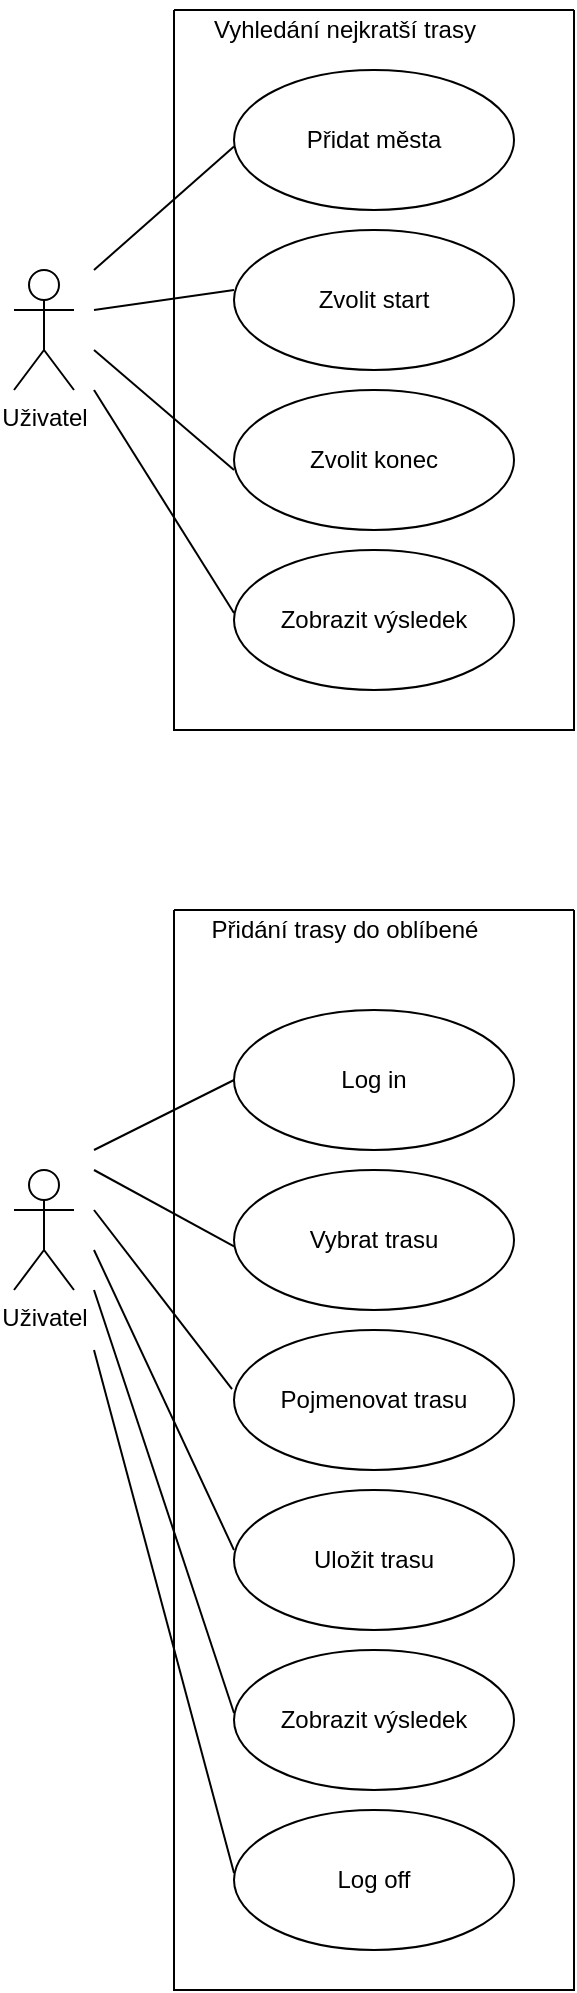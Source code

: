 <mxfile version="20.6.0" type="github">
  <diagram id="yqqX98Np4aD_qBFHjlHB" name="Stránka-1">
    <mxGraphModel dx="791" dy="378" grid="1" gridSize="10" guides="1" tooltips="1" connect="1" arrows="1" fold="1" page="1" pageScale="1" pageWidth="827" pageHeight="1169" math="0" shadow="0">
      <root>
        <mxCell id="0" />
        <mxCell id="1" parent="0" />
        <mxCell id="sryESrAk-QUB-Bo82VV7-1" value="" style="swimlane;startSize=0;" vertex="1" parent="1">
          <mxGeometry x="360" y="70" width="200" height="360" as="geometry" />
        </mxCell>
        <mxCell id="sryESrAk-QUB-Bo82VV7-2" value="Přidat města" style="ellipse;whiteSpace=wrap;html=1;" vertex="1" parent="sryESrAk-QUB-Bo82VV7-1">
          <mxGeometry x="30" y="30" width="140" height="70" as="geometry" />
        </mxCell>
        <mxCell id="sryESrAk-QUB-Bo82VV7-3" value="Zvolit start" style="ellipse;whiteSpace=wrap;html=1;" vertex="1" parent="sryESrAk-QUB-Bo82VV7-1">
          <mxGeometry x="30" y="110" width="140" height="70" as="geometry" />
        </mxCell>
        <mxCell id="sryESrAk-QUB-Bo82VV7-4" value="Zvolit konec" style="ellipse;whiteSpace=wrap;html=1;" vertex="1" parent="sryESrAk-QUB-Bo82VV7-1">
          <mxGeometry x="30" y="190" width="140" height="70" as="geometry" />
        </mxCell>
        <mxCell id="sryESrAk-QUB-Bo82VV7-5" value="Zobrazit výsledek" style="ellipse;whiteSpace=wrap;html=1;" vertex="1" parent="sryESrAk-QUB-Bo82VV7-1">
          <mxGeometry x="30" y="270" width="140" height="70" as="geometry" />
        </mxCell>
        <mxCell id="sryESrAk-QUB-Bo82VV7-7" value="Vyhledání nejkratší trasy" style="text;html=1;align=center;verticalAlign=middle;resizable=0;points=[];autosize=1;strokeColor=none;fillColor=none;" vertex="1" parent="sryESrAk-QUB-Bo82VV7-1">
          <mxGeometry x="10" y="-5" width="150" height="30" as="geometry" />
        </mxCell>
        <mxCell id="sryESrAk-QUB-Bo82VV7-9" value="" style="endArrow=none;html=1;rounded=0;entryX=0;entryY=0.546;entryDx=0;entryDy=0;entryPerimeter=0;" edge="1" parent="sryESrAk-QUB-Bo82VV7-1">
          <mxGeometry width="50" height="50" relative="1" as="geometry">
            <mxPoint x="-40" y="150" as="sourcePoint" />
            <mxPoint x="30" y="140.0" as="targetPoint" />
          </mxGeometry>
        </mxCell>
        <mxCell id="sryESrAk-QUB-Bo82VV7-10" value="" style="endArrow=none;html=1;rounded=0;entryX=0;entryY=0.546;entryDx=0;entryDy=0;entryPerimeter=0;" edge="1" parent="sryESrAk-QUB-Bo82VV7-1">
          <mxGeometry width="50" height="50" relative="1" as="geometry">
            <mxPoint x="-40" y="170" as="sourcePoint" />
            <mxPoint x="30" y="230" as="targetPoint" />
          </mxGeometry>
        </mxCell>
        <mxCell id="sryESrAk-QUB-Bo82VV7-6" value="Uživatel" style="shape=umlActor;verticalLabelPosition=bottom;verticalAlign=top;html=1;" vertex="1" parent="1">
          <mxGeometry x="280" y="200" width="30" height="60" as="geometry" />
        </mxCell>
        <mxCell id="sryESrAk-QUB-Bo82VV7-8" value="" style="endArrow=none;html=1;rounded=0;entryX=0;entryY=0.546;entryDx=0;entryDy=0;entryPerimeter=0;" edge="1" parent="1" target="sryESrAk-QUB-Bo82VV7-2">
          <mxGeometry width="50" height="50" relative="1" as="geometry">
            <mxPoint x="320" y="200" as="sourcePoint" />
            <mxPoint x="370" y="230" as="targetPoint" />
          </mxGeometry>
        </mxCell>
        <mxCell id="sryESrAk-QUB-Bo82VV7-11" value="" style="endArrow=none;html=1;rounded=0;entryX=0;entryY=0.45;entryDx=0;entryDy=0;entryPerimeter=0;" edge="1" parent="1" target="sryESrAk-QUB-Bo82VV7-5">
          <mxGeometry width="50" height="50" relative="1" as="geometry">
            <mxPoint x="320" y="260" as="sourcePoint" />
            <mxPoint x="370" y="280" as="targetPoint" />
          </mxGeometry>
        </mxCell>
        <mxCell id="sryESrAk-QUB-Bo82VV7-12" value="" style="swimlane;startSize=0;" vertex="1" parent="1">
          <mxGeometry x="360" y="520" width="200" height="540" as="geometry" />
        </mxCell>
        <mxCell id="sryESrAk-QUB-Bo82VV7-13" value="Vybrat trasu" style="ellipse;whiteSpace=wrap;html=1;" vertex="1" parent="sryESrAk-QUB-Bo82VV7-12">
          <mxGeometry x="30" y="130" width="140" height="70" as="geometry" />
        </mxCell>
        <mxCell id="sryESrAk-QUB-Bo82VV7-14" value="Pojmenovat trasu" style="ellipse;whiteSpace=wrap;html=1;" vertex="1" parent="sryESrAk-QUB-Bo82VV7-12">
          <mxGeometry x="30" y="210" width="140" height="70" as="geometry" />
        </mxCell>
        <mxCell id="sryESrAk-QUB-Bo82VV7-15" value="Uložit trasu" style="ellipse;whiteSpace=wrap;html=1;" vertex="1" parent="sryESrAk-QUB-Bo82VV7-12">
          <mxGeometry x="30" y="290" width="140" height="70" as="geometry" />
        </mxCell>
        <mxCell id="sryESrAk-QUB-Bo82VV7-16" value="Zobrazit výsledek" style="ellipse;whiteSpace=wrap;html=1;" vertex="1" parent="sryESrAk-QUB-Bo82VV7-12">
          <mxGeometry x="30" y="370" width="140" height="70" as="geometry" />
        </mxCell>
        <mxCell id="sryESrAk-QUB-Bo82VV7-17" value="Přidání trasy do oblíbené" style="text;html=1;align=center;verticalAlign=middle;resizable=0;points=[];autosize=1;strokeColor=none;fillColor=none;" vertex="1" parent="sryESrAk-QUB-Bo82VV7-12">
          <mxGeometry x="5" y="-5" width="160" height="30" as="geometry" />
        </mxCell>
        <mxCell id="sryESrAk-QUB-Bo82VV7-18" value="" style="endArrow=none;html=1;rounded=0;entryX=-0.007;entryY=0.423;entryDx=0;entryDy=0;entryPerimeter=0;" edge="1" parent="sryESrAk-QUB-Bo82VV7-12" target="sryESrAk-QUB-Bo82VV7-14">
          <mxGeometry width="50" height="50" relative="1" as="geometry">
            <mxPoint x="-40" y="150" as="sourcePoint" />
            <mxPoint x="30" y="140.0" as="targetPoint" />
          </mxGeometry>
        </mxCell>
        <mxCell id="sryESrAk-QUB-Bo82VV7-19" value="" style="endArrow=none;html=1;rounded=0;entryX=0;entryY=0.429;entryDx=0;entryDy=0;entryPerimeter=0;" edge="1" parent="sryESrAk-QUB-Bo82VV7-12" target="sryESrAk-QUB-Bo82VV7-15">
          <mxGeometry width="50" height="50" relative="1" as="geometry">
            <mxPoint x="-40" y="170" as="sourcePoint" />
            <mxPoint x="30" y="230" as="targetPoint" />
          </mxGeometry>
        </mxCell>
        <mxCell id="sryESrAk-QUB-Bo82VV7-24" value="Log in" style="ellipse;whiteSpace=wrap;html=1;" vertex="1" parent="sryESrAk-QUB-Bo82VV7-12">
          <mxGeometry x="30" y="50" width="140" height="70" as="geometry" />
        </mxCell>
        <mxCell id="sryESrAk-QUB-Bo82VV7-25" value="" style="endArrow=none;html=1;rounded=0;entryX=0;entryY=0.5;entryDx=0;entryDy=0;" edge="1" parent="sryESrAk-QUB-Bo82VV7-12" target="sryESrAk-QUB-Bo82VV7-24">
          <mxGeometry width="50" height="50" relative="1" as="geometry">
            <mxPoint x="-40" y="120" as="sourcePoint" />
            <mxPoint x="25" y="78.22" as="targetPoint" />
          </mxGeometry>
        </mxCell>
        <mxCell id="sryESrAk-QUB-Bo82VV7-36" value="Log off" style="ellipse;whiteSpace=wrap;html=1;" vertex="1" parent="sryESrAk-QUB-Bo82VV7-12">
          <mxGeometry x="30" y="450" width="140" height="70" as="geometry" />
        </mxCell>
        <mxCell id="sryESrAk-QUB-Bo82VV7-20" value="Uživatel" style="shape=umlActor;verticalLabelPosition=bottom;verticalAlign=top;html=1;" vertex="1" parent="1">
          <mxGeometry x="280" y="650" width="30" height="60" as="geometry" />
        </mxCell>
        <mxCell id="sryESrAk-QUB-Bo82VV7-21" value="" style="endArrow=none;html=1;rounded=0;entryX=0;entryY=0.546;entryDx=0;entryDy=0;entryPerimeter=0;" edge="1" parent="1" target="sryESrAk-QUB-Bo82VV7-13">
          <mxGeometry width="50" height="50" relative="1" as="geometry">
            <mxPoint x="320" y="650" as="sourcePoint" />
            <mxPoint x="370" y="680" as="targetPoint" />
          </mxGeometry>
        </mxCell>
        <mxCell id="sryESrAk-QUB-Bo82VV7-22" value="" style="endArrow=none;html=1;rounded=0;entryX=0;entryY=0.45;entryDx=0;entryDy=0;entryPerimeter=0;" edge="1" parent="1" target="sryESrAk-QUB-Bo82VV7-16">
          <mxGeometry width="50" height="50" relative="1" as="geometry">
            <mxPoint x="320" y="710" as="sourcePoint" />
            <mxPoint x="370" y="730" as="targetPoint" />
          </mxGeometry>
        </mxCell>
        <mxCell id="sryESrAk-QUB-Bo82VV7-38" value="" style="endArrow=none;html=1;rounded=0;entryX=0;entryY=0.45;entryDx=0;entryDy=0;entryPerimeter=0;" edge="1" parent="1">
          <mxGeometry width="50" height="50" relative="1" as="geometry">
            <mxPoint x="320" y="740" as="sourcePoint" />
            <mxPoint x="390" y="1001.5" as="targetPoint" />
          </mxGeometry>
        </mxCell>
      </root>
    </mxGraphModel>
  </diagram>
</mxfile>
